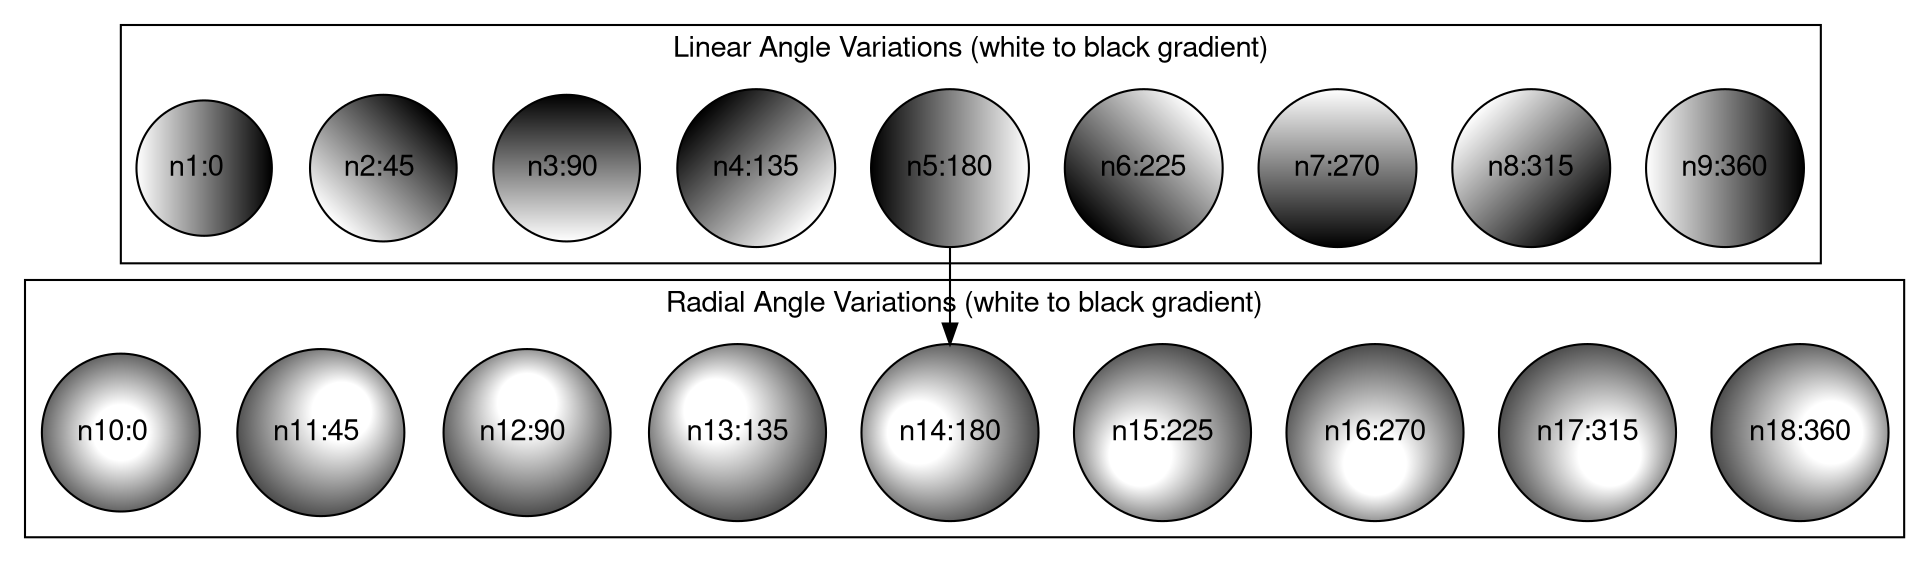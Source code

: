 digraph {
	fontname="Helvetica,Arial,sans-serif"
	node [fontname="Helvetica,Arial,sans-serif"]
	edge [fontname="Helvetica,Arial,sans-serif"]
	node [shape=circle fillcolor="white:black" fontcolor="black"]
	subgraph cluster_1 {
		label = "Linear Angle Variations (white to black gradient)";
		node [style=filled]
		n9 [gradientangle=360 label="n9:360"]; 
		n8 [gradientangle=315 label="n8:315"];
		n7 [gradientangle=270 label="n7:270"];
		n6 [gradientangle=225 label="n6:225"];
		n5 [gradientangle=180 label="n5:180"];
		n4 [gradientangle=135 label="n4:135"]; 
		n3 [gradientangle=90  label="n3:90 "];
		n2 [gradientangle=45  label="n2:45 "];
		n1 [gradientangle=0   label="n1:0  "];
	}

	subgraph cluster_2 {
		label = "Radial Angle Variations (white to black gradient)";
		node [style=radial]
		n18 [gradientangle=360 label="n18:360"];
		n17 [gradientangle=315 label="n17:315"];
		n16 [gradientangle=270 label="n16:270"];
		n15 [gradientangle=225 label="n15:225"];
		n14 [gradientangle=180 label="n14:180"];
		n13 [gradientangle=135 label="n13:135"];
		n12 [gradientangle=90  label="n12:90 "];
		n11 [gradientangle=45  label="n11:45 "];
		n10 [gradientangle=0   label="n10:0  "];
	}
    n5 -> n14;
}